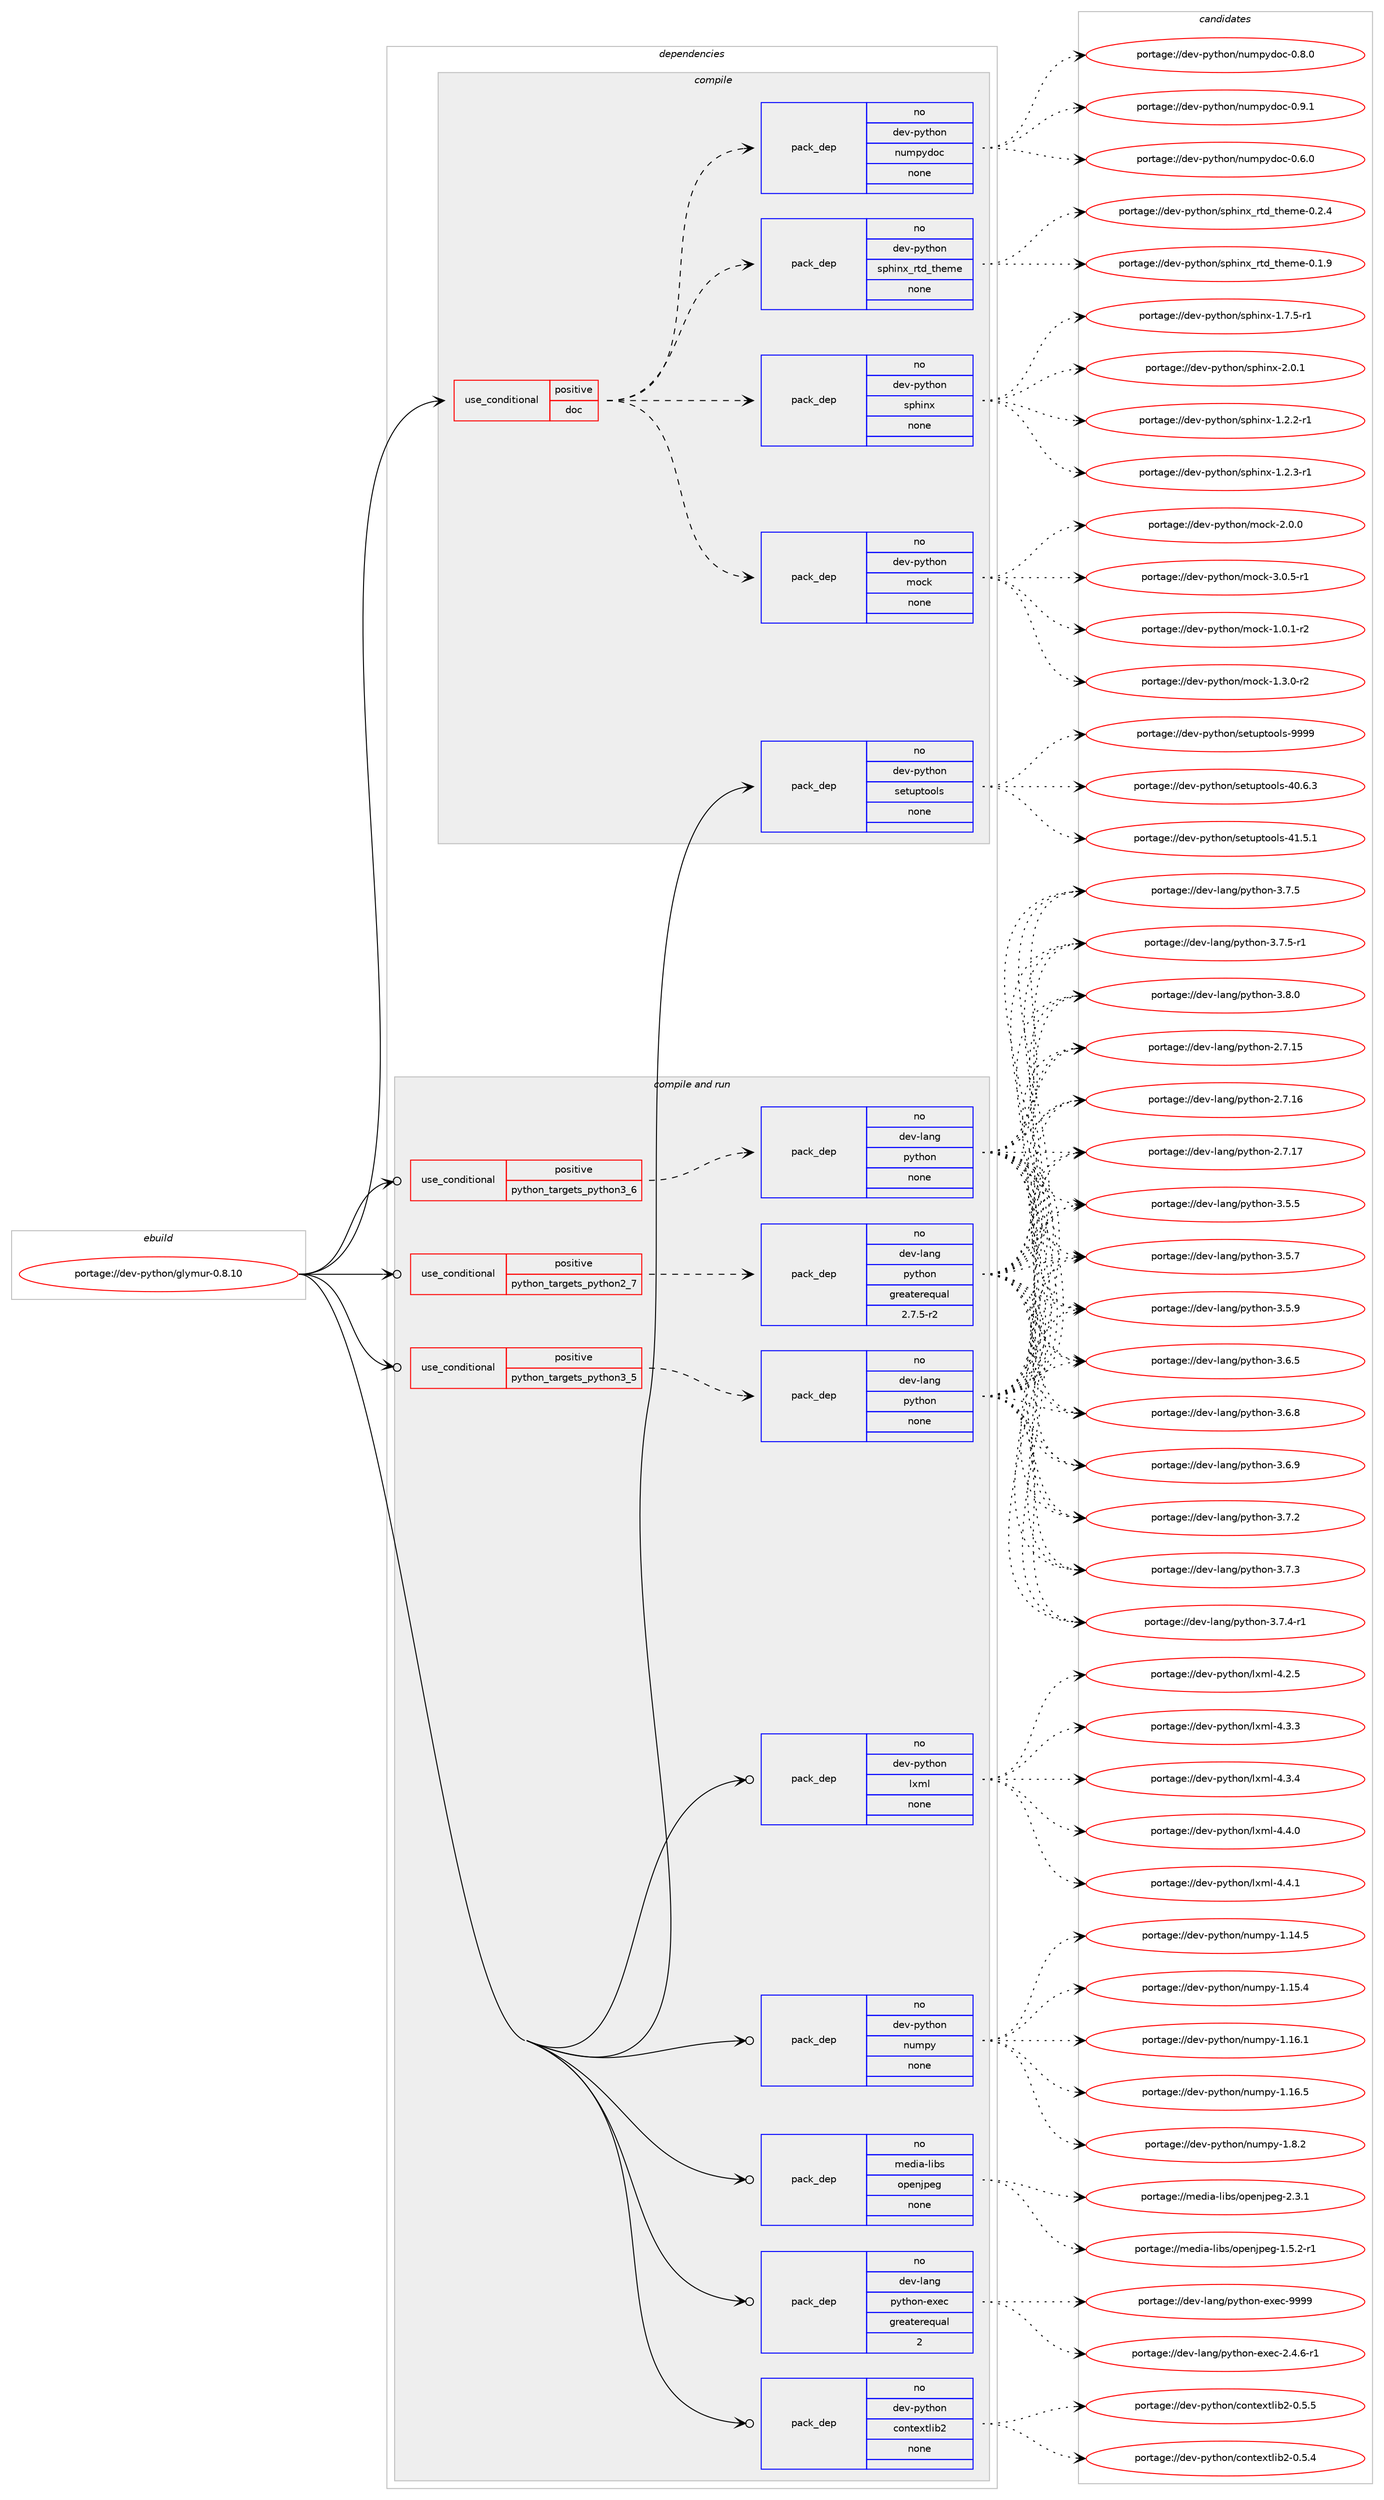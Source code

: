 digraph prolog {

# *************
# Graph options
# *************

newrank=true;
concentrate=true;
compound=true;
graph [rankdir=LR,fontname=Helvetica,fontsize=10,ranksep=1.5];#, ranksep=2.5, nodesep=0.2];
edge  [arrowhead=vee];
node  [fontname=Helvetica,fontsize=10];

# **********
# The ebuild
# **********

subgraph cluster_leftcol {
color=gray;
rank=same;
label=<<i>ebuild</i>>;
id [label="portage://dev-python/glymur-0.8.10", color=red, width=4, href="../dev-python/glymur-0.8.10.svg"];
}

# ****************
# The dependencies
# ****************

subgraph cluster_midcol {
color=gray;
label=<<i>dependencies</i>>;
subgraph cluster_compile {
fillcolor="#eeeeee";
style=filled;
label=<<i>compile</i>>;
subgraph cond29321 {
dependency141693 [label=<<TABLE BORDER="0" CELLBORDER="1" CELLSPACING="0" CELLPADDING="4"><TR><TD ROWSPAN="3" CELLPADDING="10">use_conditional</TD></TR><TR><TD>positive</TD></TR><TR><TD>doc</TD></TR></TABLE>>, shape=none, color=red];
subgraph pack109052 {
dependency141694 [label=<<TABLE BORDER="0" CELLBORDER="1" CELLSPACING="0" CELLPADDING="4" WIDTH="220"><TR><TD ROWSPAN="6" CELLPADDING="30">pack_dep</TD></TR><TR><TD WIDTH="110">no</TD></TR><TR><TD>dev-python</TD></TR><TR><TD>mock</TD></TR><TR><TD>none</TD></TR><TR><TD></TD></TR></TABLE>>, shape=none, color=blue];
}
dependency141693:e -> dependency141694:w [weight=20,style="dashed",arrowhead="vee"];
subgraph pack109053 {
dependency141695 [label=<<TABLE BORDER="0" CELLBORDER="1" CELLSPACING="0" CELLPADDING="4" WIDTH="220"><TR><TD ROWSPAN="6" CELLPADDING="30">pack_dep</TD></TR><TR><TD WIDTH="110">no</TD></TR><TR><TD>dev-python</TD></TR><TR><TD>sphinx</TD></TR><TR><TD>none</TD></TR><TR><TD></TD></TR></TABLE>>, shape=none, color=blue];
}
dependency141693:e -> dependency141695:w [weight=20,style="dashed",arrowhead="vee"];
subgraph pack109054 {
dependency141696 [label=<<TABLE BORDER="0" CELLBORDER="1" CELLSPACING="0" CELLPADDING="4" WIDTH="220"><TR><TD ROWSPAN="6" CELLPADDING="30">pack_dep</TD></TR><TR><TD WIDTH="110">no</TD></TR><TR><TD>dev-python</TD></TR><TR><TD>sphinx_rtd_theme</TD></TR><TR><TD>none</TD></TR><TR><TD></TD></TR></TABLE>>, shape=none, color=blue];
}
dependency141693:e -> dependency141696:w [weight=20,style="dashed",arrowhead="vee"];
subgraph pack109055 {
dependency141697 [label=<<TABLE BORDER="0" CELLBORDER="1" CELLSPACING="0" CELLPADDING="4" WIDTH="220"><TR><TD ROWSPAN="6" CELLPADDING="30">pack_dep</TD></TR><TR><TD WIDTH="110">no</TD></TR><TR><TD>dev-python</TD></TR><TR><TD>numpydoc</TD></TR><TR><TD>none</TD></TR><TR><TD></TD></TR></TABLE>>, shape=none, color=blue];
}
dependency141693:e -> dependency141697:w [weight=20,style="dashed",arrowhead="vee"];
}
id:e -> dependency141693:w [weight=20,style="solid",arrowhead="vee"];
subgraph pack109056 {
dependency141698 [label=<<TABLE BORDER="0" CELLBORDER="1" CELLSPACING="0" CELLPADDING="4" WIDTH="220"><TR><TD ROWSPAN="6" CELLPADDING="30">pack_dep</TD></TR><TR><TD WIDTH="110">no</TD></TR><TR><TD>dev-python</TD></TR><TR><TD>setuptools</TD></TR><TR><TD>none</TD></TR><TR><TD></TD></TR></TABLE>>, shape=none, color=blue];
}
id:e -> dependency141698:w [weight=20,style="solid",arrowhead="vee"];
}
subgraph cluster_compileandrun {
fillcolor="#eeeeee";
style=filled;
label=<<i>compile and run</i>>;
subgraph cond29322 {
dependency141699 [label=<<TABLE BORDER="0" CELLBORDER="1" CELLSPACING="0" CELLPADDING="4"><TR><TD ROWSPAN="3" CELLPADDING="10">use_conditional</TD></TR><TR><TD>positive</TD></TR><TR><TD>python_targets_python2_7</TD></TR></TABLE>>, shape=none, color=red];
subgraph pack109057 {
dependency141700 [label=<<TABLE BORDER="0" CELLBORDER="1" CELLSPACING="0" CELLPADDING="4" WIDTH="220"><TR><TD ROWSPAN="6" CELLPADDING="30">pack_dep</TD></TR><TR><TD WIDTH="110">no</TD></TR><TR><TD>dev-lang</TD></TR><TR><TD>python</TD></TR><TR><TD>greaterequal</TD></TR><TR><TD>2.7.5-r2</TD></TR></TABLE>>, shape=none, color=blue];
}
dependency141699:e -> dependency141700:w [weight=20,style="dashed",arrowhead="vee"];
}
id:e -> dependency141699:w [weight=20,style="solid",arrowhead="odotvee"];
subgraph cond29323 {
dependency141701 [label=<<TABLE BORDER="0" CELLBORDER="1" CELLSPACING="0" CELLPADDING="4"><TR><TD ROWSPAN="3" CELLPADDING="10">use_conditional</TD></TR><TR><TD>positive</TD></TR><TR><TD>python_targets_python3_5</TD></TR></TABLE>>, shape=none, color=red];
subgraph pack109058 {
dependency141702 [label=<<TABLE BORDER="0" CELLBORDER="1" CELLSPACING="0" CELLPADDING="4" WIDTH="220"><TR><TD ROWSPAN="6" CELLPADDING="30">pack_dep</TD></TR><TR><TD WIDTH="110">no</TD></TR><TR><TD>dev-lang</TD></TR><TR><TD>python</TD></TR><TR><TD>none</TD></TR><TR><TD></TD></TR></TABLE>>, shape=none, color=blue];
}
dependency141701:e -> dependency141702:w [weight=20,style="dashed",arrowhead="vee"];
}
id:e -> dependency141701:w [weight=20,style="solid",arrowhead="odotvee"];
subgraph cond29324 {
dependency141703 [label=<<TABLE BORDER="0" CELLBORDER="1" CELLSPACING="0" CELLPADDING="4"><TR><TD ROWSPAN="3" CELLPADDING="10">use_conditional</TD></TR><TR><TD>positive</TD></TR><TR><TD>python_targets_python3_6</TD></TR></TABLE>>, shape=none, color=red];
subgraph pack109059 {
dependency141704 [label=<<TABLE BORDER="0" CELLBORDER="1" CELLSPACING="0" CELLPADDING="4" WIDTH="220"><TR><TD ROWSPAN="6" CELLPADDING="30">pack_dep</TD></TR><TR><TD WIDTH="110">no</TD></TR><TR><TD>dev-lang</TD></TR><TR><TD>python</TD></TR><TR><TD>none</TD></TR><TR><TD></TD></TR></TABLE>>, shape=none, color=blue];
}
dependency141703:e -> dependency141704:w [weight=20,style="dashed",arrowhead="vee"];
}
id:e -> dependency141703:w [weight=20,style="solid",arrowhead="odotvee"];
subgraph pack109060 {
dependency141705 [label=<<TABLE BORDER="0" CELLBORDER="1" CELLSPACING="0" CELLPADDING="4" WIDTH="220"><TR><TD ROWSPAN="6" CELLPADDING="30">pack_dep</TD></TR><TR><TD WIDTH="110">no</TD></TR><TR><TD>dev-lang</TD></TR><TR><TD>python-exec</TD></TR><TR><TD>greaterequal</TD></TR><TR><TD>2</TD></TR></TABLE>>, shape=none, color=blue];
}
id:e -> dependency141705:w [weight=20,style="solid",arrowhead="odotvee"];
subgraph pack109061 {
dependency141706 [label=<<TABLE BORDER="0" CELLBORDER="1" CELLSPACING="0" CELLPADDING="4" WIDTH="220"><TR><TD ROWSPAN="6" CELLPADDING="30">pack_dep</TD></TR><TR><TD WIDTH="110">no</TD></TR><TR><TD>dev-python</TD></TR><TR><TD>contextlib2</TD></TR><TR><TD>none</TD></TR><TR><TD></TD></TR></TABLE>>, shape=none, color=blue];
}
id:e -> dependency141706:w [weight=20,style="solid",arrowhead="odotvee"];
subgraph pack109062 {
dependency141707 [label=<<TABLE BORDER="0" CELLBORDER="1" CELLSPACING="0" CELLPADDING="4" WIDTH="220"><TR><TD ROWSPAN="6" CELLPADDING="30">pack_dep</TD></TR><TR><TD WIDTH="110">no</TD></TR><TR><TD>dev-python</TD></TR><TR><TD>lxml</TD></TR><TR><TD>none</TD></TR><TR><TD></TD></TR></TABLE>>, shape=none, color=blue];
}
id:e -> dependency141707:w [weight=20,style="solid",arrowhead="odotvee"];
subgraph pack109063 {
dependency141708 [label=<<TABLE BORDER="0" CELLBORDER="1" CELLSPACING="0" CELLPADDING="4" WIDTH="220"><TR><TD ROWSPAN="6" CELLPADDING="30">pack_dep</TD></TR><TR><TD WIDTH="110">no</TD></TR><TR><TD>dev-python</TD></TR><TR><TD>numpy</TD></TR><TR><TD>none</TD></TR><TR><TD></TD></TR></TABLE>>, shape=none, color=blue];
}
id:e -> dependency141708:w [weight=20,style="solid",arrowhead="odotvee"];
subgraph pack109064 {
dependency141709 [label=<<TABLE BORDER="0" CELLBORDER="1" CELLSPACING="0" CELLPADDING="4" WIDTH="220"><TR><TD ROWSPAN="6" CELLPADDING="30">pack_dep</TD></TR><TR><TD WIDTH="110">no</TD></TR><TR><TD>media-libs</TD></TR><TR><TD>openjpeg</TD></TR><TR><TD>none</TD></TR><TR><TD></TD></TR></TABLE>>, shape=none, color=blue];
}
id:e -> dependency141709:w [weight=20,style="solid",arrowhead="odotvee"];
}
subgraph cluster_run {
fillcolor="#eeeeee";
style=filled;
label=<<i>run</i>>;
}
}

# **************
# The candidates
# **************

subgraph cluster_choices {
rank=same;
color=gray;
label=<<i>candidates</i>>;

subgraph choice109052 {
color=black;
nodesep=1;
choiceportage1001011184511212111610411111047109111991074549464846494511450 [label="portage://dev-python/mock-1.0.1-r2", color=red, width=4,href="../dev-python/mock-1.0.1-r2.svg"];
choiceportage1001011184511212111610411111047109111991074549465146484511450 [label="portage://dev-python/mock-1.3.0-r2", color=red, width=4,href="../dev-python/mock-1.3.0-r2.svg"];
choiceportage100101118451121211161041111104710911199107455046484648 [label="portage://dev-python/mock-2.0.0", color=red, width=4,href="../dev-python/mock-2.0.0.svg"];
choiceportage1001011184511212111610411111047109111991074551464846534511449 [label="portage://dev-python/mock-3.0.5-r1", color=red, width=4,href="../dev-python/mock-3.0.5-r1.svg"];
dependency141694:e -> choiceportage1001011184511212111610411111047109111991074549464846494511450:w [style=dotted,weight="100"];
dependency141694:e -> choiceportage1001011184511212111610411111047109111991074549465146484511450:w [style=dotted,weight="100"];
dependency141694:e -> choiceportage100101118451121211161041111104710911199107455046484648:w [style=dotted,weight="100"];
dependency141694:e -> choiceportage1001011184511212111610411111047109111991074551464846534511449:w [style=dotted,weight="100"];
}
subgraph choice109053 {
color=black;
nodesep=1;
choiceportage10010111845112121116104111110471151121041051101204549465046504511449 [label="portage://dev-python/sphinx-1.2.2-r1", color=red, width=4,href="../dev-python/sphinx-1.2.2-r1.svg"];
choiceportage10010111845112121116104111110471151121041051101204549465046514511449 [label="portage://dev-python/sphinx-1.2.3-r1", color=red, width=4,href="../dev-python/sphinx-1.2.3-r1.svg"];
choiceportage10010111845112121116104111110471151121041051101204549465546534511449 [label="portage://dev-python/sphinx-1.7.5-r1", color=red, width=4,href="../dev-python/sphinx-1.7.5-r1.svg"];
choiceportage1001011184511212111610411111047115112104105110120455046484649 [label="portage://dev-python/sphinx-2.0.1", color=red, width=4,href="../dev-python/sphinx-2.0.1.svg"];
dependency141695:e -> choiceportage10010111845112121116104111110471151121041051101204549465046504511449:w [style=dotted,weight="100"];
dependency141695:e -> choiceportage10010111845112121116104111110471151121041051101204549465046514511449:w [style=dotted,weight="100"];
dependency141695:e -> choiceportage10010111845112121116104111110471151121041051101204549465546534511449:w [style=dotted,weight="100"];
dependency141695:e -> choiceportage1001011184511212111610411111047115112104105110120455046484649:w [style=dotted,weight="100"];
}
subgraph choice109054 {
color=black;
nodesep=1;
choiceportage10010111845112121116104111110471151121041051101209511411610095116104101109101454846494657 [label="portage://dev-python/sphinx_rtd_theme-0.1.9", color=red, width=4,href="../dev-python/sphinx_rtd_theme-0.1.9.svg"];
choiceportage10010111845112121116104111110471151121041051101209511411610095116104101109101454846504652 [label="portage://dev-python/sphinx_rtd_theme-0.2.4", color=red, width=4,href="../dev-python/sphinx_rtd_theme-0.2.4.svg"];
dependency141696:e -> choiceportage10010111845112121116104111110471151121041051101209511411610095116104101109101454846494657:w [style=dotted,weight="100"];
dependency141696:e -> choiceportage10010111845112121116104111110471151121041051101209511411610095116104101109101454846504652:w [style=dotted,weight="100"];
}
subgraph choice109055 {
color=black;
nodesep=1;
choiceportage100101118451121211161041111104711011710911212110011199454846544648 [label="portage://dev-python/numpydoc-0.6.0", color=red, width=4,href="../dev-python/numpydoc-0.6.0.svg"];
choiceportage100101118451121211161041111104711011710911212110011199454846564648 [label="portage://dev-python/numpydoc-0.8.0", color=red, width=4,href="../dev-python/numpydoc-0.8.0.svg"];
choiceportage100101118451121211161041111104711011710911212110011199454846574649 [label="portage://dev-python/numpydoc-0.9.1", color=red, width=4,href="../dev-python/numpydoc-0.9.1.svg"];
dependency141697:e -> choiceportage100101118451121211161041111104711011710911212110011199454846544648:w [style=dotted,weight="100"];
dependency141697:e -> choiceportage100101118451121211161041111104711011710911212110011199454846564648:w [style=dotted,weight="100"];
dependency141697:e -> choiceportage100101118451121211161041111104711011710911212110011199454846574649:w [style=dotted,weight="100"];
}
subgraph choice109056 {
color=black;
nodesep=1;
choiceportage100101118451121211161041111104711510111611711211611111110811545524846544651 [label="portage://dev-python/setuptools-40.6.3", color=red, width=4,href="../dev-python/setuptools-40.6.3.svg"];
choiceportage100101118451121211161041111104711510111611711211611111110811545524946534649 [label="portage://dev-python/setuptools-41.5.1", color=red, width=4,href="../dev-python/setuptools-41.5.1.svg"];
choiceportage10010111845112121116104111110471151011161171121161111111081154557575757 [label="portage://dev-python/setuptools-9999", color=red, width=4,href="../dev-python/setuptools-9999.svg"];
dependency141698:e -> choiceportage100101118451121211161041111104711510111611711211611111110811545524846544651:w [style=dotted,weight="100"];
dependency141698:e -> choiceportage100101118451121211161041111104711510111611711211611111110811545524946534649:w [style=dotted,weight="100"];
dependency141698:e -> choiceportage10010111845112121116104111110471151011161171121161111111081154557575757:w [style=dotted,weight="100"];
}
subgraph choice109057 {
color=black;
nodesep=1;
choiceportage10010111845108971101034711212111610411111045504655464953 [label="portage://dev-lang/python-2.7.15", color=red, width=4,href="../dev-lang/python-2.7.15.svg"];
choiceportage10010111845108971101034711212111610411111045504655464954 [label="portage://dev-lang/python-2.7.16", color=red, width=4,href="../dev-lang/python-2.7.16.svg"];
choiceportage10010111845108971101034711212111610411111045504655464955 [label="portage://dev-lang/python-2.7.17", color=red, width=4,href="../dev-lang/python-2.7.17.svg"];
choiceportage100101118451089711010347112121116104111110455146534653 [label="portage://dev-lang/python-3.5.5", color=red, width=4,href="../dev-lang/python-3.5.5.svg"];
choiceportage100101118451089711010347112121116104111110455146534655 [label="portage://dev-lang/python-3.5.7", color=red, width=4,href="../dev-lang/python-3.5.7.svg"];
choiceportage100101118451089711010347112121116104111110455146534657 [label="portage://dev-lang/python-3.5.9", color=red, width=4,href="../dev-lang/python-3.5.9.svg"];
choiceportage100101118451089711010347112121116104111110455146544653 [label="portage://dev-lang/python-3.6.5", color=red, width=4,href="../dev-lang/python-3.6.5.svg"];
choiceportage100101118451089711010347112121116104111110455146544656 [label="portage://dev-lang/python-3.6.8", color=red, width=4,href="../dev-lang/python-3.6.8.svg"];
choiceportage100101118451089711010347112121116104111110455146544657 [label="portage://dev-lang/python-3.6.9", color=red, width=4,href="../dev-lang/python-3.6.9.svg"];
choiceportage100101118451089711010347112121116104111110455146554650 [label="portage://dev-lang/python-3.7.2", color=red, width=4,href="../dev-lang/python-3.7.2.svg"];
choiceportage100101118451089711010347112121116104111110455146554651 [label="portage://dev-lang/python-3.7.3", color=red, width=4,href="../dev-lang/python-3.7.3.svg"];
choiceportage1001011184510897110103471121211161041111104551465546524511449 [label="portage://dev-lang/python-3.7.4-r1", color=red, width=4,href="../dev-lang/python-3.7.4-r1.svg"];
choiceportage100101118451089711010347112121116104111110455146554653 [label="portage://dev-lang/python-3.7.5", color=red, width=4,href="../dev-lang/python-3.7.5.svg"];
choiceportage1001011184510897110103471121211161041111104551465546534511449 [label="portage://dev-lang/python-3.7.5-r1", color=red, width=4,href="../dev-lang/python-3.7.5-r1.svg"];
choiceportage100101118451089711010347112121116104111110455146564648 [label="portage://dev-lang/python-3.8.0", color=red, width=4,href="../dev-lang/python-3.8.0.svg"];
dependency141700:e -> choiceportage10010111845108971101034711212111610411111045504655464953:w [style=dotted,weight="100"];
dependency141700:e -> choiceportage10010111845108971101034711212111610411111045504655464954:w [style=dotted,weight="100"];
dependency141700:e -> choiceportage10010111845108971101034711212111610411111045504655464955:w [style=dotted,weight="100"];
dependency141700:e -> choiceportage100101118451089711010347112121116104111110455146534653:w [style=dotted,weight="100"];
dependency141700:e -> choiceportage100101118451089711010347112121116104111110455146534655:w [style=dotted,weight="100"];
dependency141700:e -> choiceportage100101118451089711010347112121116104111110455146534657:w [style=dotted,weight="100"];
dependency141700:e -> choiceportage100101118451089711010347112121116104111110455146544653:w [style=dotted,weight="100"];
dependency141700:e -> choiceportage100101118451089711010347112121116104111110455146544656:w [style=dotted,weight="100"];
dependency141700:e -> choiceportage100101118451089711010347112121116104111110455146544657:w [style=dotted,weight="100"];
dependency141700:e -> choiceportage100101118451089711010347112121116104111110455146554650:w [style=dotted,weight="100"];
dependency141700:e -> choiceportage100101118451089711010347112121116104111110455146554651:w [style=dotted,weight="100"];
dependency141700:e -> choiceportage1001011184510897110103471121211161041111104551465546524511449:w [style=dotted,weight="100"];
dependency141700:e -> choiceportage100101118451089711010347112121116104111110455146554653:w [style=dotted,weight="100"];
dependency141700:e -> choiceportage1001011184510897110103471121211161041111104551465546534511449:w [style=dotted,weight="100"];
dependency141700:e -> choiceportage100101118451089711010347112121116104111110455146564648:w [style=dotted,weight="100"];
}
subgraph choice109058 {
color=black;
nodesep=1;
choiceportage10010111845108971101034711212111610411111045504655464953 [label="portage://dev-lang/python-2.7.15", color=red, width=4,href="../dev-lang/python-2.7.15.svg"];
choiceportage10010111845108971101034711212111610411111045504655464954 [label="portage://dev-lang/python-2.7.16", color=red, width=4,href="../dev-lang/python-2.7.16.svg"];
choiceportage10010111845108971101034711212111610411111045504655464955 [label="portage://dev-lang/python-2.7.17", color=red, width=4,href="../dev-lang/python-2.7.17.svg"];
choiceportage100101118451089711010347112121116104111110455146534653 [label="portage://dev-lang/python-3.5.5", color=red, width=4,href="../dev-lang/python-3.5.5.svg"];
choiceportage100101118451089711010347112121116104111110455146534655 [label="portage://dev-lang/python-3.5.7", color=red, width=4,href="../dev-lang/python-3.5.7.svg"];
choiceportage100101118451089711010347112121116104111110455146534657 [label="portage://dev-lang/python-3.5.9", color=red, width=4,href="../dev-lang/python-3.5.9.svg"];
choiceportage100101118451089711010347112121116104111110455146544653 [label="portage://dev-lang/python-3.6.5", color=red, width=4,href="../dev-lang/python-3.6.5.svg"];
choiceportage100101118451089711010347112121116104111110455146544656 [label="portage://dev-lang/python-3.6.8", color=red, width=4,href="../dev-lang/python-3.6.8.svg"];
choiceportage100101118451089711010347112121116104111110455146544657 [label="portage://dev-lang/python-3.6.9", color=red, width=4,href="../dev-lang/python-3.6.9.svg"];
choiceportage100101118451089711010347112121116104111110455146554650 [label="portage://dev-lang/python-3.7.2", color=red, width=4,href="../dev-lang/python-3.7.2.svg"];
choiceportage100101118451089711010347112121116104111110455146554651 [label="portage://dev-lang/python-3.7.3", color=red, width=4,href="../dev-lang/python-3.7.3.svg"];
choiceportage1001011184510897110103471121211161041111104551465546524511449 [label="portage://dev-lang/python-3.7.4-r1", color=red, width=4,href="../dev-lang/python-3.7.4-r1.svg"];
choiceportage100101118451089711010347112121116104111110455146554653 [label="portage://dev-lang/python-3.7.5", color=red, width=4,href="../dev-lang/python-3.7.5.svg"];
choiceportage1001011184510897110103471121211161041111104551465546534511449 [label="portage://dev-lang/python-3.7.5-r1", color=red, width=4,href="../dev-lang/python-3.7.5-r1.svg"];
choiceportage100101118451089711010347112121116104111110455146564648 [label="portage://dev-lang/python-3.8.0", color=red, width=4,href="../dev-lang/python-3.8.0.svg"];
dependency141702:e -> choiceportage10010111845108971101034711212111610411111045504655464953:w [style=dotted,weight="100"];
dependency141702:e -> choiceportage10010111845108971101034711212111610411111045504655464954:w [style=dotted,weight="100"];
dependency141702:e -> choiceportage10010111845108971101034711212111610411111045504655464955:w [style=dotted,weight="100"];
dependency141702:e -> choiceportage100101118451089711010347112121116104111110455146534653:w [style=dotted,weight="100"];
dependency141702:e -> choiceportage100101118451089711010347112121116104111110455146534655:w [style=dotted,weight="100"];
dependency141702:e -> choiceportage100101118451089711010347112121116104111110455146534657:w [style=dotted,weight="100"];
dependency141702:e -> choiceportage100101118451089711010347112121116104111110455146544653:w [style=dotted,weight="100"];
dependency141702:e -> choiceportage100101118451089711010347112121116104111110455146544656:w [style=dotted,weight="100"];
dependency141702:e -> choiceportage100101118451089711010347112121116104111110455146544657:w [style=dotted,weight="100"];
dependency141702:e -> choiceportage100101118451089711010347112121116104111110455146554650:w [style=dotted,weight="100"];
dependency141702:e -> choiceportage100101118451089711010347112121116104111110455146554651:w [style=dotted,weight="100"];
dependency141702:e -> choiceportage1001011184510897110103471121211161041111104551465546524511449:w [style=dotted,weight="100"];
dependency141702:e -> choiceportage100101118451089711010347112121116104111110455146554653:w [style=dotted,weight="100"];
dependency141702:e -> choiceportage1001011184510897110103471121211161041111104551465546534511449:w [style=dotted,weight="100"];
dependency141702:e -> choiceportage100101118451089711010347112121116104111110455146564648:w [style=dotted,weight="100"];
}
subgraph choice109059 {
color=black;
nodesep=1;
choiceportage10010111845108971101034711212111610411111045504655464953 [label="portage://dev-lang/python-2.7.15", color=red, width=4,href="../dev-lang/python-2.7.15.svg"];
choiceportage10010111845108971101034711212111610411111045504655464954 [label="portage://dev-lang/python-2.7.16", color=red, width=4,href="../dev-lang/python-2.7.16.svg"];
choiceportage10010111845108971101034711212111610411111045504655464955 [label="portage://dev-lang/python-2.7.17", color=red, width=4,href="../dev-lang/python-2.7.17.svg"];
choiceportage100101118451089711010347112121116104111110455146534653 [label="portage://dev-lang/python-3.5.5", color=red, width=4,href="../dev-lang/python-3.5.5.svg"];
choiceportage100101118451089711010347112121116104111110455146534655 [label="portage://dev-lang/python-3.5.7", color=red, width=4,href="../dev-lang/python-3.5.7.svg"];
choiceportage100101118451089711010347112121116104111110455146534657 [label="portage://dev-lang/python-3.5.9", color=red, width=4,href="../dev-lang/python-3.5.9.svg"];
choiceportage100101118451089711010347112121116104111110455146544653 [label="portage://dev-lang/python-3.6.5", color=red, width=4,href="../dev-lang/python-3.6.5.svg"];
choiceportage100101118451089711010347112121116104111110455146544656 [label="portage://dev-lang/python-3.6.8", color=red, width=4,href="../dev-lang/python-3.6.8.svg"];
choiceportage100101118451089711010347112121116104111110455146544657 [label="portage://dev-lang/python-3.6.9", color=red, width=4,href="../dev-lang/python-3.6.9.svg"];
choiceportage100101118451089711010347112121116104111110455146554650 [label="portage://dev-lang/python-3.7.2", color=red, width=4,href="../dev-lang/python-3.7.2.svg"];
choiceportage100101118451089711010347112121116104111110455146554651 [label="portage://dev-lang/python-3.7.3", color=red, width=4,href="../dev-lang/python-3.7.3.svg"];
choiceportage1001011184510897110103471121211161041111104551465546524511449 [label="portage://dev-lang/python-3.7.4-r1", color=red, width=4,href="../dev-lang/python-3.7.4-r1.svg"];
choiceportage100101118451089711010347112121116104111110455146554653 [label="portage://dev-lang/python-3.7.5", color=red, width=4,href="../dev-lang/python-3.7.5.svg"];
choiceportage1001011184510897110103471121211161041111104551465546534511449 [label="portage://dev-lang/python-3.7.5-r1", color=red, width=4,href="../dev-lang/python-3.7.5-r1.svg"];
choiceportage100101118451089711010347112121116104111110455146564648 [label="portage://dev-lang/python-3.8.0", color=red, width=4,href="../dev-lang/python-3.8.0.svg"];
dependency141704:e -> choiceportage10010111845108971101034711212111610411111045504655464953:w [style=dotted,weight="100"];
dependency141704:e -> choiceportage10010111845108971101034711212111610411111045504655464954:w [style=dotted,weight="100"];
dependency141704:e -> choiceportage10010111845108971101034711212111610411111045504655464955:w [style=dotted,weight="100"];
dependency141704:e -> choiceportage100101118451089711010347112121116104111110455146534653:w [style=dotted,weight="100"];
dependency141704:e -> choiceportage100101118451089711010347112121116104111110455146534655:w [style=dotted,weight="100"];
dependency141704:e -> choiceportage100101118451089711010347112121116104111110455146534657:w [style=dotted,weight="100"];
dependency141704:e -> choiceportage100101118451089711010347112121116104111110455146544653:w [style=dotted,weight="100"];
dependency141704:e -> choiceportage100101118451089711010347112121116104111110455146544656:w [style=dotted,weight="100"];
dependency141704:e -> choiceportage100101118451089711010347112121116104111110455146544657:w [style=dotted,weight="100"];
dependency141704:e -> choiceportage100101118451089711010347112121116104111110455146554650:w [style=dotted,weight="100"];
dependency141704:e -> choiceportage100101118451089711010347112121116104111110455146554651:w [style=dotted,weight="100"];
dependency141704:e -> choiceportage1001011184510897110103471121211161041111104551465546524511449:w [style=dotted,weight="100"];
dependency141704:e -> choiceportage100101118451089711010347112121116104111110455146554653:w [style=dotted,weight="100"];
dependency141704:e -> choiceportage1001011184510897110103471121211161041111104551465546534511449:w [style=dotted,weight="100"];
dependency141704:e -> choiceportage100101118451089711010347112121116104111110455146564648:w [style=dotted,weight="100"];
}
subgraph choice109060 {
color=black;
nodesep=1;
choiceportage10010111845108971101034711212111610411111045101120101994550465246544511449 [label="portage://dev-lang/python-exec-2.4.6-r1", color=red, width=4,href="../dev-lang/python-exec-2.4.6-r1.svg"];
choiceportage10010111845108971101034711212111610411111045101120101994557575757 [label="portage://dev-lang/python-exec-9999", color=red, width=4,href="../dev-lang/python-exec-9999.svg"];
dependency141705:e -> choiceportage10010111845108971101034711212111610411111045101120101994550465246544511449:w [style=dotted,weight="100"];
dependency141705:e -> choiceportage10010111845108971101034711212111610411111045101120101994557575757:w [style=dotted,weight="100"];
}
subgraph choice109061 {
color=black;
nodesep=1;
choiceportage1001011184511212111610411111047991111101161011201161081059850454846534652 [label="portage://dev-python/contextlib2-0.5.4", color=red, width=4,href="../dev-python/contextlib2-0.5.4.svg"];
choiceportage1001011184511212111610411111047991111101161011201161081059850454846534653 [label="portage://dev-python/contextlib2-0.5.5", color=red, width=4,href="../dev-python/contextlib2-0.5.5.svg"];
dependency141706:e -> choiceportage1001011184511212111610411111047991111101161011201161081059850454846534652:w [style=dotted,weight="100"];
dependency141706:e -> choiceportage1001011184511212111610411111047991111101161011201161081059850454846534653:w [style=dotted,weight="100"];
}
subgraph choice109062 {
color=black;
nodesep=1;
choiceportage1001011184511212111610411111047108120109108455246504653 [label="portage://dev-python/lxml-4.2.5", color=red, width=4,href="../dev-python/lxml-4.2.5.svg"];
choiceportage1001011184511212111610411111047108120109108455246514651 [label="portage://dev-python/lxml-4.3.3", color=red, width=4,href="../dev-python/lxml-4.3.3.svg"];
choiceportage1001011184511212111610411111047108120109108455246514652 [label="portage://dev-python/lxml-4.3.4", color=red, width=4,href="../dev-python/lxml-4.3.4.svg"];
choiceportage1001011184511212111610411111047108120109108455246524648 [label="portage://dev-python/lxml-4.4.0", color=red, width=4,href="../dev-python/lxml-4.4.0.svg"];
choiceportage1001011184511212111610411111047108120109108455246524649 [label="portage://dev-python/lxml-4.4.1", color=red, width=4,href="../dev-python/lxml-4.4.1.svg"];
dependency141707:e -> choiceportage1001011184511212111610411111047108120109108455246504653:w [style=dotted,weight="100"];
dependency141707:e -> choiceportage1001011184511212111610411111047108120109108455246514651:w [style=dotted,weight="100"];
dependency141707:e -> choiceportage1001011184511212111610411111047108120109108455246514652:w [style=dotted,weight="100"];
dependency141707:e -> choiceportage1001011184511212111610411111047108120109108455246524648:w [style=dotted,weight="100"];
dependency141707:e -> choiceportage1001011184511212111610411111047108120109108455246524649:w [style=dotted,weight="100"];
}
subgraph choice109063 {
color=black;
nodesep=1;
choiceportage100101118451121211161041111104711011710911212145494649524653 [label="portage://dev-python/numpy-1.14.5", color=red, width=4,href="../dev-python/numpy-1.14.5.svg"];
choiceportage100101118451121211161041111104711011710911212145494649534652 [label="portage://dev-python/numpy-1.15.4", color=red, width=4,href="../dev-python/numpy-1.15.4.svg"];
choiceportage100101118451121211161041111104711011710911212145494649544649 [label="portage://dev-python/numpy-1.16.1", color=red, width=4,href="../dev-python/numpy-1.16.1.svg"];
choiceportage100101118451121211161041111104711011710911212145494649544653 [label="portage://dev-python/numpy-1.16.5", color=red, width=4,href="../dev-python/numpy-1.16.5.svg"];
choiceportage1001011184511212111610411111047110117109112121454946564650 [label="portage://dev-python/numpy-1.8.2", color=red, width=4,href="../dev-python/numpy-1.8.2.svg"];
dependency141708:e -> choiceportage100101118451121211161041111104711011710911212145494649524653:w [style=dotted,weight="100"];
dependency141708:e -> choiceportage100101118451121211161041111104711011710911212145494649534652:w [style=dotted,weight="100"];
dependency141708:e -> choiceportage100101118451121211161041111104711011710911212145494649544649:w [style=dotted,weight="100"];
dependency141708:e -> choiceportage100101118451121211161041111104711011710911212145494649544653:w [style=dotted,weight="100"];
dependency141708:e -> choiceportage1001011184511212111610411111047110117109112121454946564650:w [style=dotted,weight="100"];
}
subgraph choice109064 {
color=black;
nodesep=1;
choiceportage109101100105974510810598115471111121011101061121011034549465346504511449 [label="portage://media-libs/openjpeg-1.5.2-r1", color=red, width=4,href="../media-libs/openjpeg-1.5.2-r1.svg"];
choiceportage10910110010597451081059811547111112101110106112101103455046514649 [label="portage://media-libs/openjpeg-2.3.1", color=red, width=4,href="../media-libs/openjpeg-2.3.1.svg"];
dependency141709:e -> choiceportage109101100105974510810598115471111121011101061121011034549465346504511449:w [style=dotted,weight="100"];
dependency141709:e -> choiceportage10910110010597451081059811547111112101110106112101103455046514649:w [style=dotted,weight="100"];
}
}

}
